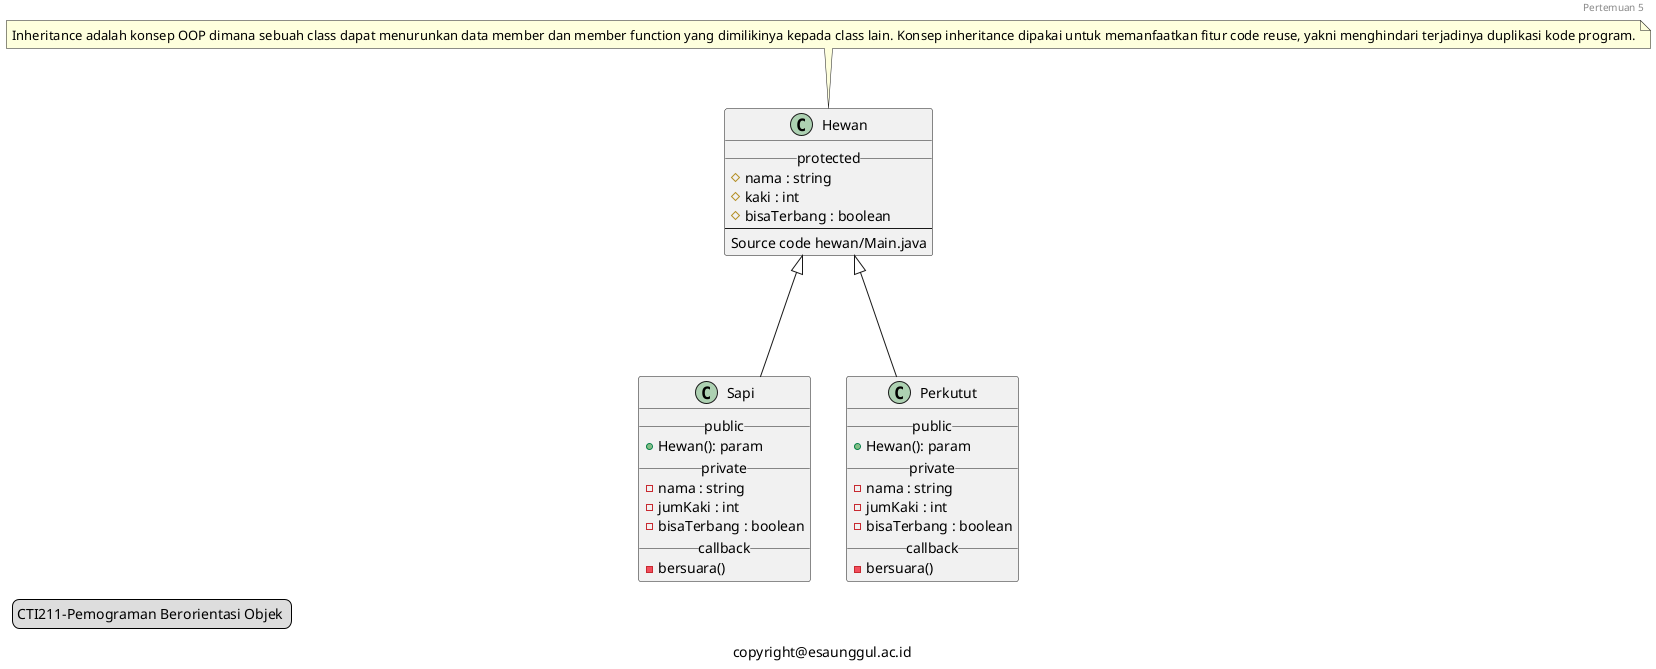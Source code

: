 @startuml inheritance
header 
Pertemuan 5
endheader
caption copyright@esaunggul.ac.id
legend left
    CTI211-Pemograman Berorientasi Objek 
endlegend

class Hewan{
    __ protected __
    # nama : string
    # kaki : int
    # bisaTerbang : boolean
    --
    Source code hewan/Main.java
}

class Sapi{
    __ public __
    + Hewan(): param
    __ private __
    - nama : string
    - jumKaki : int
    - bisaTerbang : boolean
    __ callback __
    - bersuara()
}

class Perkutut{
    __ public __
    + Hewan(): param
    __ private __
    - nama : string
    - jumKaki : int
    - bisaTerbang : boolean
    __ callback __
    - bersuara()
}


Hewan <|--- Sapi
Hewan <|--- Perkutut

note top of Hewan : Inheritance adalah konsep OOP dimana sebuah class dapat menurunkan data member dan member function yang dimilikinya kepada class lain. Konsep inheritance dipakai untuk memanfaatkan fitur code reuse, yakni menghindari terjadinya duplikasi kode program.

@enduml